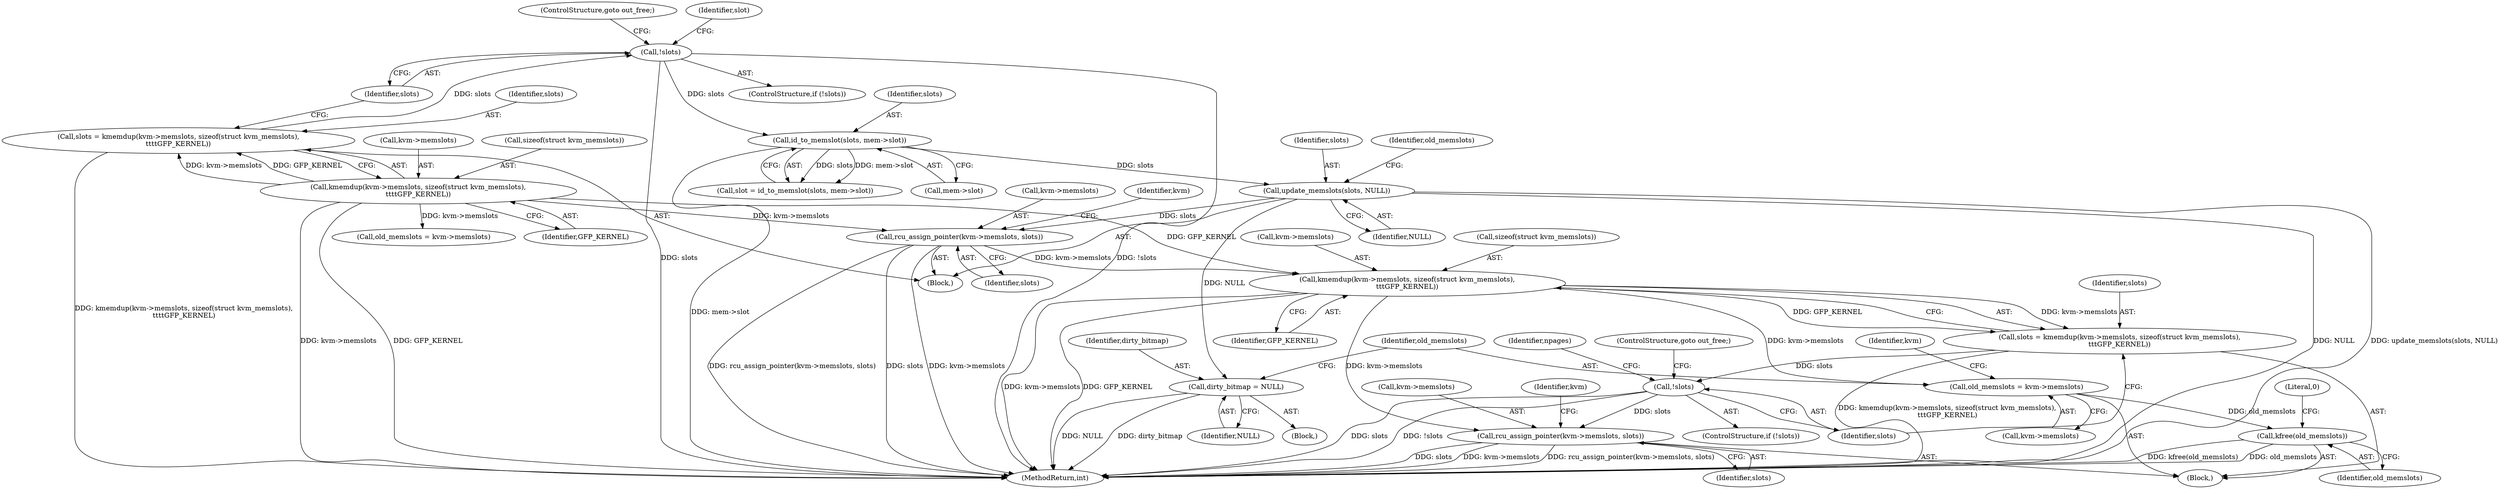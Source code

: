 digraph "0_linux_12d6e7538e2d418c08f082b1b44ffa5fb7270ed8@API" {
"1000390" [label="(Call,update_memslots(slots, NULL))"];
"1000380" [label="(Call,id_to_memslot(slots, mem->slot))"];
"1000375" [label="(Call,!slots)"];
"1000365" [label="(Call,slots = kmemdup(kvm->memslots, sizeof(struct kvm_memslots),\n\t\t\t\tGFP_KERNEL))"];
"1000367" [label="(Call,kmemdup(kvm->memslots, sizeof(struct kvm_memslots),\n\t\t\t\tGFP_KERNEL))"];
"1000398" [label="(Call,rcu_assign_pointer(kvm->memslots, slots))"];
"1000433" [label="(Call,kmemdup(kvm->memslots, sizeof(struct kvm_memslots),\n\t\t\tGFP_KERNEL))"];
"1000431" [label="(Call,slots = kmemdup(kvm->memslots, sizeof(struct kvm_memslots),\n\t\t\tGFP_KERNEL))"];
"1000441" [label="(Call,!slots)"];
"1000456" [label="(Call,rcu_assign_pointer(kvm->memslots, slots))"];
"1000451" [label="(Call,old_memslots = kvm->memslots)"];
"1000485" [label="(Call,kfree(old_memslots))"];
"1000448" [label="(Call,dirty_bitmap = NULL)"];
"1000457" [label="(Call,kvm->memslots)"];
"1000453" [label="(Call,kvm->memslots)"];
"1000451" [label="(Call,old_memslots = kvm->memslots)"];
"1000446" [label="(Identifier,npages)"];
"1000431" [label="(Call,slots = kmemdup(kvm->memslots, sizeof(struct kvm_memslots),\n\t\t\tGFP_KERNEL))"];
"1000402" [label="(Identifier,slots)"];
"1000448" [label="(Call,dirty_bitmap = NULL)"];
"1000399" [label="(Call,kvm->memslots)"];
"1000437" [label="(Call,sizeof(struct kvm_memslots))"];
"1000433" [label="(Call,kmemdup(kvm->memslots, sizeof(struct kvm_memslots),\n\t\t\tGFP_KERNEL))"];
"1000376" [label="(Identifier,slots)"];
"1000377" [label="(ControlStructure,goto out_free;)"];
"1000365" [label="(Call,slots = kmemdup(kvm->memslots, sizeof(struct kvm_memslots),\n\t\t\t\tGFP_KERNEL))"];
"1000116" [label="(Block,)"];
"1000464" [label="(Identifier,kvm)"];
"1000432" [label="(Identifier,slots)"];
"1000368" [label="(Call,kvm->memslots)"];
"1000449" [label="(Identifier,dirty_bitmap)"];
"1000366" [label="(Identifier,slots)"];
"1000493" [label="(MethodReturn,int)"];
"1000456" [label="(Call,rcu_assign_pointer(kvm->memslots, slots))"];
"1000393" [label="(Call,old_memslots = kvm->memslots)"];
"1000442" [label="(Identifier,slots)"];
"1000450" [label="(Identifier,NULL)"];
"1000380" [label="(Call,id_to_memslot(slots, mem->slot))"];
"1000406" [label="(Identifier,kvm)"];
"1000394" [label="(Identifier,old_memslots)"];
"1000398" [label="(Call,rcu_assign_pointer(kvm->memslots, slots))"];
"1000486" [label="(Identifier,old_memslots)"];
"1000379" [label="(Identifier,slot)"];
"1000447" [label="(Block,)"];
"1000371" [label="(Call,sizeof(struct kvm_memslots))"];
"1000381" [label="(Identifier,slots)"];
"1000439" [label="(Identifier,GFP_KERNEL)"];
"1000440" [label="(ControlStructure,if (!slots))"];
"1000434" [label="(Call,kvm->memslots)"];
"1000443" [label="(ControlStructure,goto out_free;)"];
"1000458" [label="(Identifier,kvm)"];
"1000373" [label="(Identifier,GFP_KERNEL)"];
"1000488" [label="(Literal,0)"];
"1000382" [label="(Call,mem->slot)"];
"1000375" [label="(Call,!slots)"];
"1000374" [label="(ControlStructure,if (!slots))"];
"1000441" [label="(Call,!slots)"];
"1000452" [label="(Identifier,old_memslots)"];
"1000390" [label="(Call,update_memslots(slots, NULL))"];
"1000378" [label="(Call,slot = id_to_memslot(slots, mem->slot))"];
"1000485" [label="(Call,kfree(old_memslots))"];
"1000392" [label="(Identifier,NULL)"];
"1000391" [label="(Identifier,slots)"];
"1000359" [label="(Block,)"];
"1000460" [label="(Identifier,slots)"];
"1000367" [label="(Call,kmemdup(kvm->memslots, sizeof(struct kvm_memslots),\n\t\t\t\tGFP_KERNEL))"];
"1000390" -> "1000359"  [label="AST: "];
"1000390" -> "1000392"  [label="CFG: "];
"1000391" -> "1000390"  [label="AST: "];
"1000392" -> "1000390"  [label="AST: "];
"1000394" -> "1000390"  [label="CFG: "];
"1000390" -> "1000493"  [label="DDG: NULL"];
"1000390" -> "1000493"  [label="DDG: update_memslots(slots, NULL)"];
"1000380" -> "1000390"  [label="DDG: slots"];
"1000390" -> "1000398"  [label="DDG: slots"];
"1000390" -> "1000448"  [label="DDG: NULL"];
"1000380" -> "1000378"  [label="AST: "];
"1000380" -> "1000382"  [label="CFG: "];
"1000381" -> "1000380"  [label="AST: "];
"1000382" -> "1000380"  [label="AST: "];
"1000378" -> "1000380"  [label="CFG: "];
"1000380" -> "1000493"  [label="DDG: mem->slot"];
"1000380" -> "1000378"  [label="DDG: slots"];
"1000380" -> "1000378"  [label="DDG: mem->slot"];
"1000375" -> "1000380"  [label="DDG: slots"];
"1000375" -> "1000374"  [label="AST: "];
"1000375" -> "1000376"  [label="CFG: "];
"1000376" -> "1000375"  [label="AST: "];
"1000377" -> "1000375"  [label="CFG: "];
"1000379" -> "1000375"  [label="CFG: "];
"1000375" -> "1000493"  [label="DDG: slots"];
"1000375" -> "1000493"  [label="DDG: !slots"];
"1000365" -> "1000375"  [label="DDG: slots"];
"1000365" -> "1000359"  [label="AST: "];
"1000365" -> "1000367"  [label="CFG: "];
"1000366" -> "1000365"  [label="AST: "];
"1000367" -> "1000365"  [label="AST: "];
"1000376" -> "1000365"  [label="CFG: "];
"1000365" -> "1000493"  [label="DDG: kmemdup(kvm->memslots, sizeof(struct kvm_memslots),\n\t\t\t\tGFP_KERNEL)"];
"1000367" -> "1000365"  [label="DDG: kvm->memslots"];
"1000367" -> "1000365"  [label="DDG: GFP_KERNEL"];
"1000367" -> "1000373"  [label="CFG: "];
"1000368" -> "1000367"  [label="AST: "];
"1000371" -> "1000367"  [label="AST: "];
"1000373" -> "1000367"  [label="AST: "];
"1000367" -> "1000493"  [label="DDG: kvm->memslots"];
"1000367" -> "1000493"  [label="DDG: GFP_KERNEL"];
"1000367" -> "1000393"  [label="DDG: kvm->memslots"];
"1000367" -> "1000398"  [label="DDG: kvm->memslots"];
"1000367" -> "1000433"  [label="DDG: GFP_KERNEL"];
"1000398" -> "1000359"  [label="AST: "];
"1000398" -> "1000402"  [label="CFG: "];
"1000399" -> "1000398"  [label="AST: "];
"1000402" -> "1000398"  [label="AST: "];
"1000406" -> "1000398"  [label="CFG: "];
"1000398" -> "1000493"  [label="DDG: rcu_assign_pointer(kvm->memslots, slots)"];
"1000398" -> "1000493"  [label="DDG: slots"];
"1000398" -> "1000493"  [label="DDG: kvm->memslots"];
"1000398" -> "1000433"  [label="DDG: kvm->memslots"];
"1000433" -> "1000431"  [label="AST: "];
"1000433" -> "1000439"  [label="CFG: "];
"1000434" -> "1000433"  [label="AST: "];
"1000437" -> "1000433"  [label="AST: "];
"1000439" -> "1000433"  [label="AST: "];
"1000431" -> "1000433"  [label="CFG: "];
"1000433" -> "1000493"  [label="DDG: kvm->memslots"];
"1000433" -> "1000493"  [label="DDG: GFP_KERNEL"];
"1000433" -> "1000431"  [label="DDG: kvm->memslots"];
"1000433" -> "1000431"  [label="DDG: GFP_KERNEL"];
"1000433" -> "1000451"  [label="DDG: kvm->memslots"];
"1000433" -> "1000456"  [label="DDG: kvm->memslots"];
"1000431" -> "1000116"  [label="AST: "];
"1000432" -> "1000431"  [label="AST: "];
"1000442" -> "1000431"  [label="CFG: "];
"1000431" -> "1000493"  [label="DDG: kmemdup(kvm->memslots, sizeof(struct kvm_memslots),\n\t\t\tGFP_KERNEL)"];
"1000431" -> "1000441"  [label="DDG: slots"];
"1000441" -> "1000440"  [label="AST: "];
"1000441" -> "1000442"  [label="CFG: "];
"1000442" -> "1000441"  [label="AST: "];
"1000443" -> "1000441"  [label="CFG: "];
"1000446" -> "1000441"  [label="CFG: "];
"1000441" -> "1000493"  [label="DDG: slots"];
"1000441" -> "1000493"  [label="DDG: !slots"];
"1000441" -> "1000456"  [label="DDG: slots"];
"1000456" -> "1000116"  [label="AST: "];
"1000456" -> "1000460"  [label="CFG: "];
"1000457" -> "1000456"  [label="AST: "];
"1000460" -> "1000456"  [label="AST: "];
"1000464" -> "1000456"  [label="CFG: "];
"1000456" -> "1000493"  [label="DDG: slots"];
"1000456" -> "1000493"  [label="DDG: kvm->memslots"];
"1000456" -> "1000493"  [label="DDG: rcu_assign_pointer(kvm->memslots, slots)"];
"1000451" -> "1000116"  [label="AST: "];
"1000451" -> "1000453"  [label="CFG: "];
"1000452" -> "1000451"  [label="AST: "];
"1000453" -> "1000451"  [label="AST: "];
"1000458" -> "1000451"  [label="CFG: "];
"1000451" -> "1000485"  [label="DDG: old_memslots"];
"1000485" -> "1000116"  [label="AST: "];
"1000485" -> "1000486"  [label="CFG: "];
"1000486" -> "1000485"  [label="AST: "];
"1000488" -> "1000485"  [label="CFG: "];
"1000485" -> "1000493"  [label="DDG: old_memslots"];
"1000485" -> "1000493"  [label="DDG: kfree(old_memslots)"];
"1000448" -> "1000447"  [label="AST: "];
"1000448" -> "1000450"  [label="CFG: "];
"1000449" -> "1000448"  [label="AST: "];
"1000450" -> "1000448"  [label="AST: "];
"1000452" -> "1000448"  [label="CFG: "];
"1000448" -> "1000493"  [label="DDG: NULL"];
"1000448" -> "1000493"  [label="DDG: dirty_bitmap"];
}
